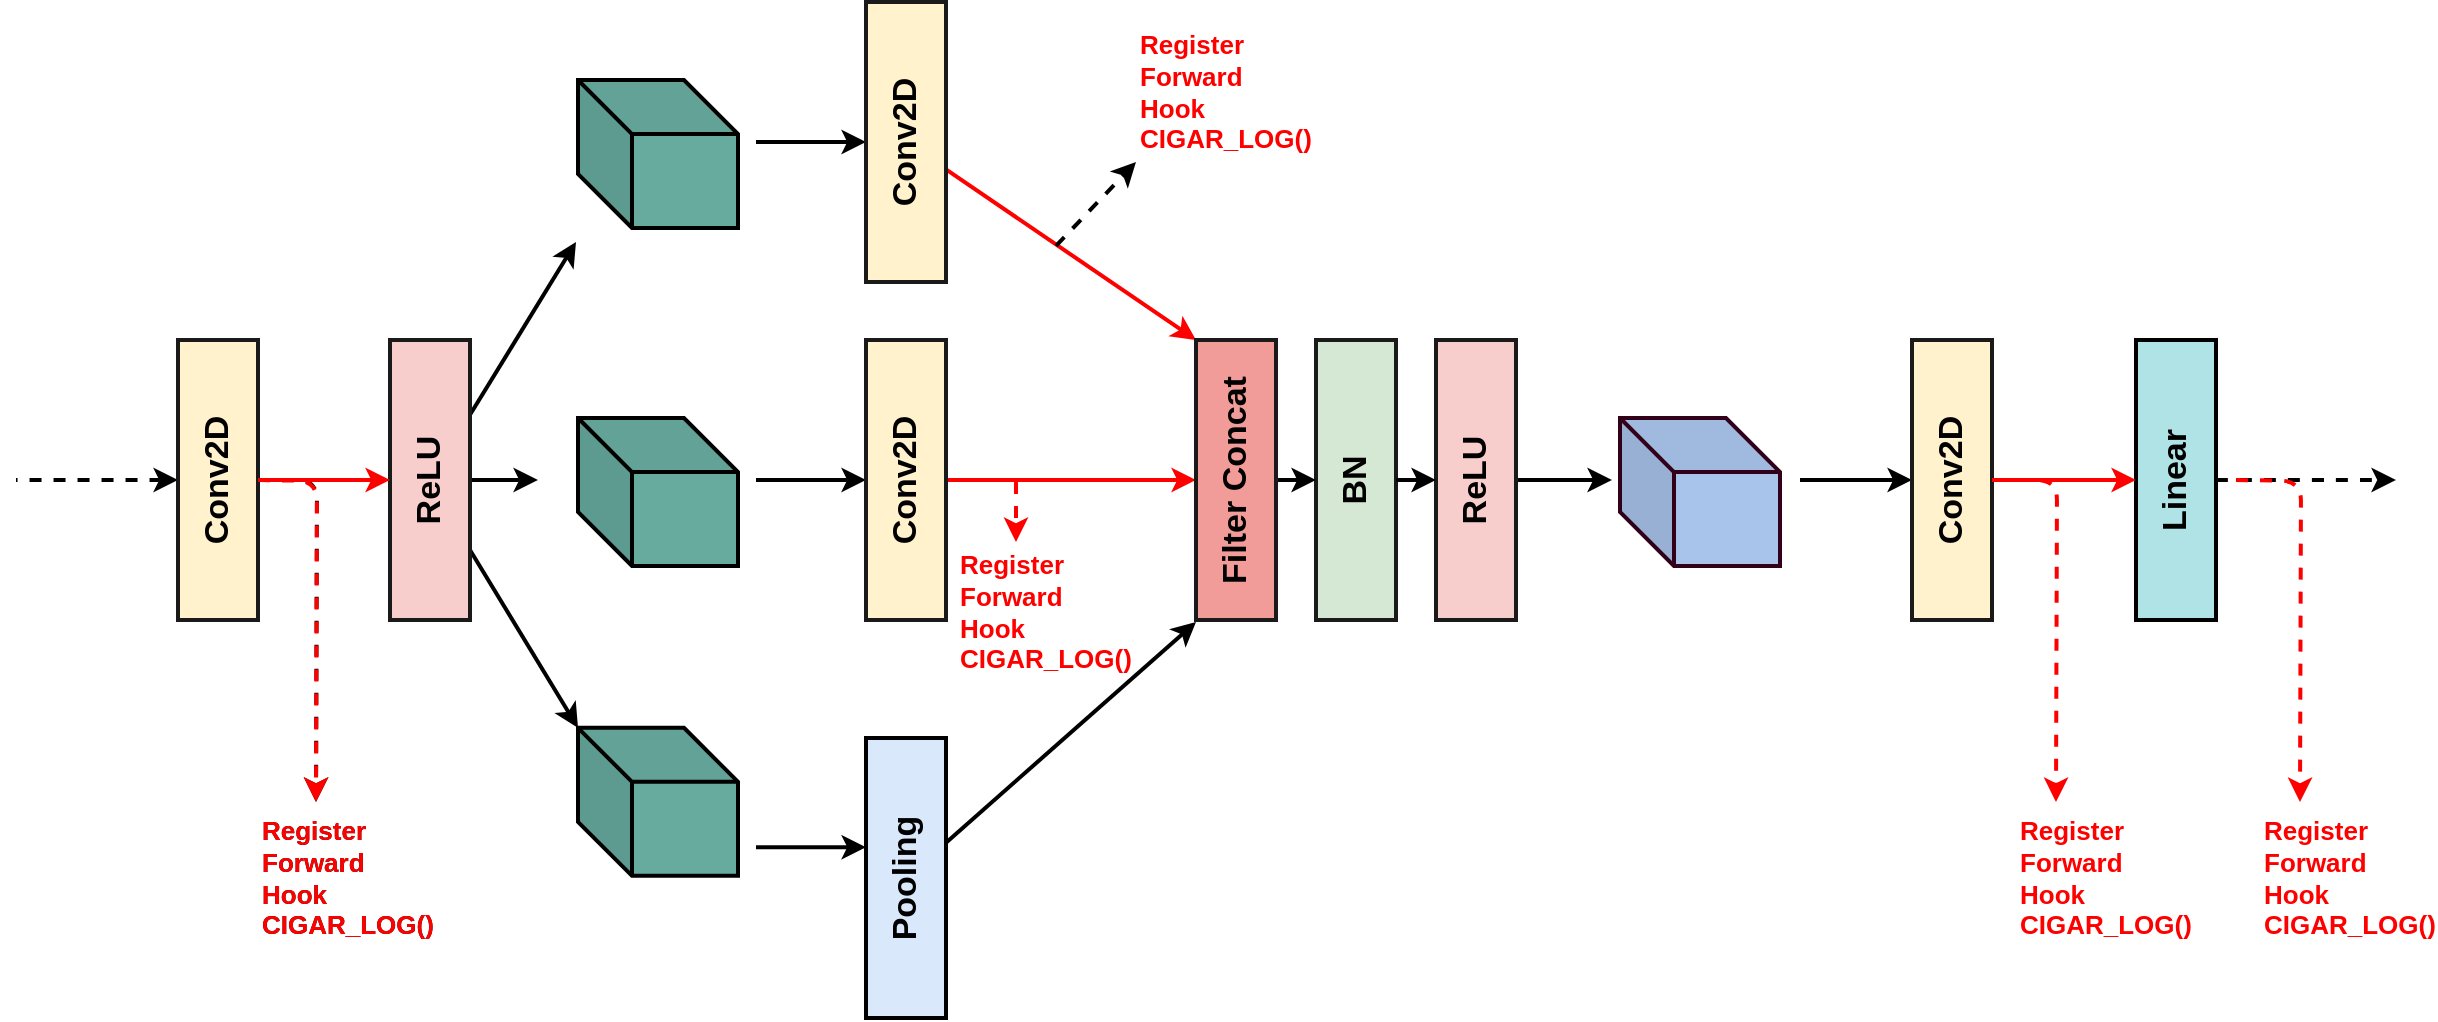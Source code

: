 <mxfile>
    <diagram id="BVNk6OofR7S6BzBQH87I" name="Page-1">
        <mxGraphModel dx="1602" dy="1331" grid="1" gridSize="10" guides="1" tooltips="1" connect="1" arrows="1" fold="1" page="1" pageScale="1" pageWidth="1100" pageHeight="850" math="0" shadow="0">
            <root>
                <mxCell id="0"/>
                <mxCell id="1" parent="0"/>
                <mxCell id="-CwqB0fKNZ0cKDrPMlJl-1" style="edgeStyle=orthogonalEdgeStyle;curved=1;orthogonalLoop=1;jettySize=auto;html=1;startArrow=classic;startFill=1;endArrow=none;endFill=0;strokeWidth=2;" parent="1" source="-CwqB0fKNZ0cKDrPMlJl-3" edge="1">
                    <mxGeometry relative="1" as="geometry">
                        <mxPoint x="1210" y="-321" as="targetPoint"/>
                    </mxGeometry>
                </mxCell>
                <mxCell id="-CwqB0fKNZ0cKDrPMlJl-2" style="edgeStyle=none;rounded=1;orthogonalLoop=1;jettySize=auto;html=1;entryX=0;entryY=0.5;entryDx=0;entryDy=0;fontSize=13;startArrow=none;startFill=0;endArrow=classic;endFill=1;strokeColor=#FF0000;strokeWidth=2;" parent="1" source="-CwqB0fKNZ0cKDrPMlJl-3" target="-CwqB0fKNZ0cKDrPMlJl-33" edge="1">
                    <mxGeometry relative="1" as="geometry"/>
                </mxCell>
                <mxCell id="-CwqB0fKNZ0cKDrPMlJl-3" value="Conv2D" style="rounded=0;whiteSpace=wrap;horizontal=0;fontSize=17;rotation=0;fillColor=#fff2cc;strokeColor=#1A1A1A;strokeWidth=2;fontStyle=1" parent="1" vertex="1">
                    <mxGeometry x="1265" y="-391" width="40" height="140" as="geometry"/>
                </mxCell>
                <mxCell id="-CwqB0fKNZ0cKDrPMlJl-4" value="BN" style="rounded=0;whiteSpace=wrap;horizontal=0;fontSize=17;rotation=0;fillColor=#d5e8d4;strokeColor=#1A1A1A;strokeWidth=2;fontStyle=1" parent="1" vertex="1">
                    <mxGeometry x="1490" y="-391" width="40" height="140" as="geometry"/>
                </mxCell>
                <mxCell id="-CwqB0fKNZ0cKDrPMlJl-5" style="edgeStyle=orthogonalEdgeStyle;curved=1;orthogonalLoop=1;jettySize=auto;html=1;entryX=0;entryY=0.5;entryDx=0;entryDy=0;startArrow=none;startFill=0;endArrow=classic;endFill=1;strokeWidth=2;" parent="1" source="-CwqB0fKNZ0cKDrPMlJl-6" edge="1">
                    <mxGeometry relative="1" as="geometry">
                        <mxPoint x="1638" y="-321" as="targetPoint"/>
                        <Array as="points"/>
                    </mxGeometry>
                </mxCell>
                <mxCell id="-CwqB0fKNZ0cKDrPMlJl-6" value="ReLU" style="rounded=0;whiteSpace=wrap;html=1;horizontal=0;fontSize=17;rotation=0;fillColor=#f8cecc;strokeColor=#1A1A1A;strokeWidth=2;fontStyle=1" parent="1" vertex="1">
                    <mxGeometry x="1550" y="-391" width="40" height="140" as="geometry"/>
                </mxCell>
                <mxCell id="-CwqB0fKNZ0cKDrPMlJl-7" style="edgeStyle=orthogonalEdgeStyle;curved=1;orthogonalLoop=1;jettySize=auto;html=1;entryX=0;entryY=0.5;entryDx=0;entryDy=0;startArrow=none;startFill=0;endArrow=classic;endFill=1;strokeWidth=2;" parent="1" source="-CwqB0fKNZ0cKDrPMlJl-4" target="-CwqB0fKNZ0cKDrPMlJl-6" edge="1">
                    <mxGeometry relative="1" as="geometry"/>
                </mxCell>
                <mxCell id="-CwqB0fKNZ0cKDrPMlJl-8" value="" style="shape=cube;whiteSpace=wrap;html=1;boundedLbl=1;backgroundOutline=1;darkOpacity=0.05;darkOpacity2=0.1;size=27;rotation=0;fillColor=#67AB9F;strokeColor=#000000;strokeWidth=2;" parent="1" vertex="1">
                    <mxGeometry x="1121" y="-352" width="80" height="74" as="geometry"/>
                </mxCell>
                <mxCell id="-CwqB0fKNZ0cKDrPMlJl-9" style="edgeStyle=orthogonalEdgeStyle;curved=1;orthogonalLoop=1;jettySize=auto;html=1;startArrow=classic;startFill=1;endArrow=none;endFill=0;strokeWidth=2;" parent="1" source="-CwqB0fKNZ0cKDrPMlJl-11" edge="1">
                    <mxGeometry relative="1" as="geometry">
                        <mxPoint x="1732.0" y="-321" as="targetPoint"/>
                    </mxGeometry>
                </mxCell>
                <mxCell id="-CwqB0fKNZ0cKDrPMlJl-10" style="edgeStyle=orthogonalEdgeStyle;rounded=1;orthogonalLoop=1;jettySize=auto;html=1;dashed=1;fontSize=13;startArrow=none;startFill=0;endArrow=classic;endFill=1;strokeColor=#FF0000;strokeWidth=2;fontColor=#FF0000;" parent="1" source="-CwqB0fKNZ0cKDrPMlJl-11" edge="1">
                    <mxGeometry relative="1" as="geometry">
                        <mxPoint x="1860" y="-160" as="targetPoint"/>
                    </mxGeometry>
                </mxCell>
                <mxCell id="-CwqB0fKNZ0cKDrPMlJl-11" value="Conv2D" style="rounded=0;whiteSpace=wrap;horizontal=0;fontSize=17;rotation=0;fillColor=#fff2cc;strokeColor=#1A1A1A;strokeWidth=2;fontStyle=1" parent="1" vertex="1">
                    <mxGeometry x="1788" y="-391" width="40" height="140" as="geometry"/>
                </mxCell>
                <mxCell id="-CwqB0fKNZ0cKDrPMlJl-12" value="Linear" style="rounded=0;whiteSpace=wrap;horizontal=0;fontSize=17;rotation=0;fillColor=#b0e3e6;strokeColor=#000000;strokeWidth=2;fontStyle=1" parent="1" vertex="1">
                    <mxGeometry x="1900" y="-391" width="40" height="140" as="geometry"/>
                </mxCell>
                <mxCell id="-CwqB0fKNZ0cKDrPMlJl-13" style="edgeStyle=orthogonalEdgeStyle;curved=1;orthogonalLoop=1;jettySize=auto;html=1;startArrow=none;startFill=0;endArrow=classic;endFill=1;strokeWidth=2;dashed=1;" parent="1" edge="1">
                    <mxGeometry relative="1" as="geometry">
                        <mxPoint x="2030" y="-321" as="targetPoint"/>
                        <Array as="points"/>
                        <mxPoint x="1940" y="-321" as="sourcePoint"/>
                    </mxGeometry>
                </mxCell>
                <mxCell id="-CwqB0fKNZ0cKDrPMlJl-16" value="" style="shape=cube;whiteSpace=wrap;html=1;boundedLbl=1;backgroundOutline=1;darkOpacity=0.05;darkOpacity2=0.1;size=27;rotation=0;fillColor=#A9C4EB;strokeColor=#33001A;strokeWidth=2;" parent="1" vertex="1">
                    <mxGeometry x="1642" y="-352" width="80" height="74" as="geometry"/>
                </mxCell>
                <mxCell id="-CwqB0fKNZ0cKDrPMlJl-17" style="edgeStyle=orthogonalEdgeStyle;rounded=1;orthogonalLoop=1;jettySize=auto;html=1;fontSize=13;startArrow=classic;startFill=1;endArrow=none;endFill=0;strokeColor=#000000;strokeWidth=2;dashed=1;" parent="1" source="-CwqB0fKNZ0cKDrPMlJl-19" edge="1">
                    <mxGeometry relative="1" as="geometry">
                        <mxPoint x="840" y="-321" as="targetPoint"/>
                    </mxGeometry>
                </mxCell>
                <mxCell id="-CwqB0fKNZ0cKDrPMlJl-18" style="edgeStyle=orthogonalEdgeStyle;rounded=1;orthogonalLoop=1;jettySize=auto;html=1;dashed=1;fontSize=13;startArrow=none;startFill=0;endArrow=classic;endFill=1;strokeColor=#000000;strokeWidth=2;" parent="1" source="-CwqB0fKNZ0cKDrPMlJl-19" edge="1">
                    <mxGeometry relative="1" as="geometry">
                        <mxPoint x="990" y="-160" as="targetPoint"/>
                    </mxGeometry>
                </mxCell>
                <mxCell id="-CwqB0fKNZ0cKDrPMlJl-19" value="Conv2D" style="rounded=0;whiteSpace=wrap;horizontal=0;fontSize=17;rotation=0;fillColor=#fff2cc;strokeColor=#1A1A1A;strokeWidth=2;fontStyle=1" parent="1" vertex="1">
                    <mxGeometry x="921" y="-391" width="40" height="140" as="geometry"/>
                </mxCell>
                <mxCell id="-CwqB0fKNZ0cKDrPMlJl-20" style="edgeStyle=orthogonalEdgeStyle;rounded=1;orthogonalLoop=1;jettySize=auto;html=1;fontSize=16;startArrow=none;startFill=0;endArrow=classic;endFill=1;strokeColor=#000000;strokeWidth=2;" parent="1" source="-CwqB0fKNZ0cKDrPMlJl-23" edge="1">
                    <mxGeometry relative="1" as="geometry">
                        <mxPoint x="1101" y="-321" as="targetPoint"/>
                    </mxGeometry>
                </mxCell>
                <mxCell id="-CwqB0fKNZ0cKDrPMlJl-21" style="rounded=1;orthogonalLoop=1;jettySize=auto;html=1;fontSize=13;startArrow=none;startFill=0;endArrow=classic;endFill=1;strokeColor=#000000;strokeWidth=2;" parent="1" source="-CwqB0fKNZ0cKDrPMlJl-23" edge="1">
                    <mxGeometry relative="1" as="geometry">
                        <mxPoint x="1120" y="-440" as="targetPoint"/>
                    </mxGeometry>
                </mxCell>
                <mxCell id="-CwqB0fKNZ0cKDrPMlJl-22" style="edgeStyle=none;rounded=1;jumpStyle=arc;orthogonalLoop=1;jettySize=auto;html=1;exitX=1;exitY=0.75;exitDx=0;exitDy=0;entryX=0;entryY=0;entryDx=0;entryDy=0;entryPerimeter=0;fontSize=13;startArrow=none;startFill=0;endArrow=classic;endFill=1;strokeColor=default;strokeWidth=2;" parent="1" source="-CwqB0fKNZ0cKDrPMlJl-23" target="-CwqB0fKNZ0cKDrPMlJl-31" edge="1">
                    <mxGeometry relative="1" as="geometry"/>
                </mxCell>
                <mxCell id="-CwqB0fKNZ0cKDrPMlJl-23" value="ReLU" style="rounded=0;whiteSpace=wrap;html=1;horizontal=0;fontSize=17;rotation=0;fillColor=#f8cecc;strokeColor=#1A1A1A;strokeWidth=2;fontStyle=1" parent="1" vertex="1">
                    <mxGeometry x="1027" y="-391" width="40" height="140" as="geometry"/>
                </mxCell>
                <mxCell id="-CwqB0fKNZ0cKDrPMlJl-24" value="Register Forward Hook&lt;br&gt;CIGAR_LOG()" style="text;html=1;strokeColor=none;fillColor=none;align=left;verticalAlign=middle;whiteSpace=wrap;rounded=0;fontSize=13;fontStyle=1" parent="1" vertex="1">
                    <mxGeometry x="961" y="-137" width="60" height="30" as="geometry"/>
                </mxCell>
                <mxCell id="-CwqB0fKNZ0cKDrPMlJl-25" style="edgeStyle=orthogonalEdgeStyle;curved=1;orthogonalLoop=1;jettySize=auto;html=1;startArrow=none;startFill=0;endArrow=classic;endFill=1;entryX=0;entryY=0.5;entryDx=0;entryDy=0;strokeWidth=2;exitX=1;exitY=0.5;exitDx=0;exitDy=0;strokeColor=#FF0000;" parent="1" source="-CwqB0fKNZ0cKDrPMlJl-11" target="-CwqB0fKNZ0cKDrPMlJl-12" edge="1">
                    <mxGeometry relative="1" as="geometry">
                        <mxPoint x="1880" y="-321" as="targetPoint"/>
                        <mxPoint x="1840" y="-321" as="sourcePoint"/>
                    </mxGeometry>
                </mxCell>
                <mxCell id="-CwqB0fKNZ0cKDrPMlJl-26" style="edgeStyle=orthogonalEdgeStyle;curved=1;orthogonalLoop=1;jettySize=auto;html=1;startArrow=classic;startFill=1;endArrow=none;endFill=0;strokeWidth=2;" parent="1" source="-CwqB0fKNZ0cKDrPMlJl-28" edge="1">
                    <mxGeometry relative="1" as="geometry">
                        <mxPoint x="1210" y="-490" as="targetPoint"/>
                    </mxGeometry>
                </mxCell>
                <mxCell id="-CwqB0fKNZ0cKDrPMlJl-27" style="edgeStyle=none;rounded=1;orthogonalLoop=1;jettySize=auto;html=1;fontSize=13;startArrow=none;startFill=0;endArrow=classic;endFill=1;strokeColor=#FF0000;strokeWidth=2;entryX=0;entryY=0;entryDx=0;entryDy=0;" parent="1" source="-CwqB0fKNZ0cKDrPMlJl-28" target="-CwqB0fKNZ0cKDrPMlJl-33" edge="1">
                    <mxGeometry relative="1" as="geometry">
                        <mxPoint x="1400" y="-400" as="targetPoint"/>
                    </mxGeometry>
                </mxCell>
                <mxCell id="-CwqB0fKNZ0cKDrPMlJl-28" value="Conv2D" style="rounded=0;whiteSpace=wrap;horizontal=0;fontSize=17;rotation=0;fillColor=#fff2cc;strokeColor=#1A1A1A;strokeWidth=2;fontStyle=1" parent="1" vertex="1">
                    <mxGeometry x="1265" y="-560" width="40" height="140" as="geometry"/>
                </mxCell>
                <mxCell id="-CwqB0fKNZ0cKDrPMlJl-29" value="" style="shape=cube;whiteSpace=wrap;html=1;boundedLbl=1;backgroundOutline=1;darkOpacity=0.05;darkOpacity2=0.1;size=27;rotation=0;fillColor=#67AB9F;strokeColor=#000000;strokeWidth=2;" parent="1" vertex="1">
                    <mxGeometry x="1121" y="-521" width="80" height="74" as="geometry"/>
                </mxCell>
                <mxCell id="-CwqB0fKNZ0cKDrPMlJl-30" style="edgeStyle=orthogonalEdgeStyle;curved=1;orthogonalLoop=1;jettySize=auto;html=1;startArrow=classic;startFill=1;endArrow=none;endFill=0;strokeWidth=2;" parent="1" edge="1">
                    <mxGeometry relative="1" as="geometry">
                        <mxPoint x="1210" y="-137.39" as="targetPoint"/>
                        <mxPoint x="1265" y="-137.39" as="sourcePoint"/>
                    </mxGeometry>
                </mxCell>
                <mxCell id="-CwqB0fKNZ0cKDrPMlJl-31" value="" style="shape=cube;whiteSpace=wrap;html=1;boundedLbl=1;backgroundOutline=1;darkOpacity=0.05;darkOpacity2=0.1;size=27;rotation=0;fillColor=#67AB9F;strokeColor=#000000;strokeWidth=2;" parent="1" vertex="1">
                    <mxGeometry x="1121" y="-197.07" width="80" height="74" as="geometry"/>
                </mxCell>
                <mxCell id="-CwqB0fKNZ0cKDrPMlJl-32" style="edgeStyle=none;rounded=1;orthogonalLoop=1;jettySize=auto;html=1;entryX=0;entryY=0.5;entryDx=0;entryDy=0;fontSize=13;startArrow=none;startFill=0;endArrow=classic;endFill=1;strokeColor=#000000;strokeWidth=2;" parent="1" source="-CwqB0fKNZ0cKDrPMlJl-33" target="-CwqB0fKNZ0cKDrPMlJl-4" edge="1">
                    <mxGeometry relative="1" as="geometry"/>
                </mxCell>
                <mxCell id="-CwqB0fKNZ0cKDrPMlJl-33" value="Filter Concat" style="rounded=0;whiteSpace=wrap;horizontal=0;fontSize=17;rotation=0;fillColor=#F19C99;strokeColor=#1A1A1A;strokeWidth=2;fontStyle=1" parent="1" vertex="1">
                    <mxGeometry x="1430" y="-391" width="40" height="140" as="geometry"/>
                </mxCell>
                <mxCell id="-CwqB0fKNZ0cKDrPMlJl-34" style="edgeStyle=none;rounded=1;orthogonalLoop=1;jettySize=auto;html=1;fontSize=13;startArrow=none;startFill=0;endArrow=classic;endFill=1;strokeColor=#000000;strokeWidth=2;" parent="1" source="-CwqB0fKNZ0cKDrPMlJl-35" edge="1">
                    <mxGeometry relative="1" as="geometry">
                        <mxPoint x="1430" y="-250" as="targetPoint"/>
                    </mxGeometry>
                </mxCell>
                <mxCell id="-CwqB0fKNZ0cKDrPMlJl-35" value="Pooling" style="rounded=0;whiteSpace=wrap;html=1;horizontal=0;fontSize=17;rotation=0;fillColor=#dae8fc;strokeColor=#000000;strokeWidth=2;fontStyle=1" parent="1" vertex="1">
                    <mxGeometry x="1265" y="-192" width="40" height="140" as="geometry"/>
                </mxCell>
                <mxCell id="-CwqB0fKNZ0cKDrPMlJl-36" style="edgeStyle=orthogonalEdgeStyle;rounded=1;orthogonalLoop=1;jettySize=auto;html=1;fontSize=16;startArrow=none;startFill=0;endArrow=classic;endFill=1;strokeColor=#FF0000;strokeWidth=2;exitX=1;exitY=0.5;exitDx=0;exitDy=0;" parent="1" source="-CwqB0fKNZ0cKDrPMlJl-19" target="-CwqB0fKNZ0cKDrPMlJl-23" edge="1">
                    <mxGeometry relative="1" as="geometry">
                        <mxPoint x="970" y="-321" as="sourcePoint"/>
                    </mxGeometry>
                </mxCell>
                <mxCell id="-CwqB0fKNZ0cKDrPMlJl-37" style="rounded=1;orthogonalLoop=1;jettySize=auto;html=1;dashed=1;fontSize=13;startArrow=none;startFill=0;endArrow=classic;endFill=1;strokeColor=#FF0000;strokeWidth=2;jumpStyle=arc;fontColor=#FF0000;" parent="1" edge="1">
                    <mxGeometry relative="1" as="geometry">
                        <mxPoint x="1340" y="-290" as="targetPoint"/>
                        <mxPoint x="1340" y="-320" as="sourcePoint"/>
                    </mxGeometry>
                </mxCell>
                <mxCell id="-CwqB0fKNZ0cKDrPMlJl-38" value="Register Forward Hook&lt;br&gt;CIGAR_LOG()" style="text;html=1;strokeColor=none;fillColor=none;align=left;verticalAlign=middle;whiteSpace=wrap;rounded=0;fontSize=13;fontStyle=1;fontColor=#FF0000;" parent="1" vertex="1">
                    <mxGeometry x="1310" y="-270" width="60" height="30" as="geometry"/>
                </mxCell>
                <mxCell id="-CwqB0fKNZ0cKDrPMlJl-39" value="Register Forward Hook&lt;br&gt;CIGAR_LOG()" style="text;html=1;strokeColor=none;fillColor=none;align=left;verticalAlign=middle;whiteSpace=wrap;rounded=0;fontSize=13;fontStyle=1;fontColor=#FF0000;" parent="1" vertex="1">
                    <mxGeometry x="1840" y="-137" width="60" height="30" as="geometry"/>
                </mxCell>
                <mxCell id="-CwqB0fKNZ0cKDrPMlJl-40" style="edgeStyle=orthogonalEdgeStyle;rounded=1;orthogonalLoop=1;jettySize=auto;html=1;dashed=1;fontSize=13;startArrow=none;startFill=0;endArrow=classic;endFill=1;strokeColor=#FF0000;strokeWidth=2;fontColor=#FF0000;" parent="1" edge="1">
                    <mxGeometry relative="1" as="geometry">
                        <mxPoint x="990" y="-160" as="targetPoint"/>
                        <mxPoint x="961.0" y="-321" as="sourcePoint"/>
                    </mxGeometry>
                </mxCell>
                <mxCell id="-CwqB0fKNZ0cKDrPMlJl-41" value="Register Forward Hook&lt;br&gt;CIGAR_LOG()" style="text;html=1;strokeColor=none;fillColor=none;align=left;verticalAlign=middle;whiteSpace=wrap;rounded=0;fontSize=13;fontStyle=1;fontColor=#FF0000;" parent="1" vertex="1">
                    <mxGeometry x="961" y="-137" width="60" height="30" as="geometry"/>
                </mxCell>
                <mxCell id="-CwqB0fKNZ0cKDrPMlJl-42" value="Register Forward Hook&lt;br&gt;CIGAR_LOG()" style="text;html=1;strokeColor=none;fillColor=none;align=left;verticalAlign=middle;whiteSpace=wrap;rounded=0;fontSize=13;fontStyle=1;fontColor=#FF0000;" parent="1" vertex="1">
                    <mxGeometry x="1400" y="-530" width="60" height="30" as="geometry"/>
                </mxCell>
                <mxCell id="-CwqB0fKNZ0cKDrPMlJl-43" style="rounded=1;orthogonalLoop=1;jettySize=auto;html=1;dashed=1;fontSize=13;startArrow=none;startFill=0;endArrow=classic;endFill=1;strokeColor=default;strokeWidth=2;jumpStyle=arc;fontColor=#FF0000;" parent="1" edge="1">
                    <mxGeometry relative="1" as="geometry">
                        <mxPoint x="1400" y="-480" as="targetPoint"/>
                        <mxPoint x="1360" y="-438.07" as="sourcePoint"/>
                    </mxGeometry>
                </mxCell>
                <mxCell id="2" style="edgeStyle=orthogonalEdgeStyle;rounded=1;orthogonalLoop=1;jettySize=auto;html=1;dashed=1;fontSize=13;startArrow=none;startFill=0;endArrow=classic;endFill=1;strokeColor=#FF0000;strokeWidth=2;fontColor=#FF0000;" edge="1" parent="1">
                    <mxGeometry relative="1" as="geometry">
                        <mxPoint x="1982" y="-160" as="targetPoint"/>
                        <mxPoint x="1950" y="-321" as="sourcePoint"/>
                    </mxGeometry>
                </mxCell>
                <mxCell id="3" value="Register Forward Hook&lt;br&gt;CIGAR_LOG()" style="text;html=1;strokeColor=none;fillColor=none;align=left;verticalAlign=middle;whiteSpace=wrap;rounded=0;fontSize=13;fontStyle=1;fontColor=#FF0000;" vertex="1" parent="1">
                    <mxGeometry x="1962" y="-137" width="60" height="30" as="geometry"/>
                </mxCell>
            </root>
        </mxGraphModel>
    </diagram>
</mxfile>